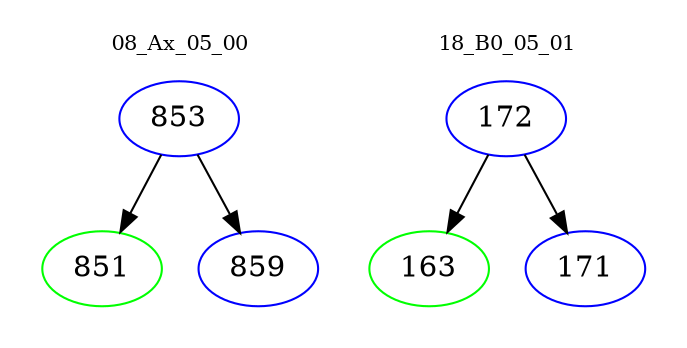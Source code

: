 digraph{
subgraph cluster_0 {
color = white
label = "08_Ax_05_00";
fontsize=10;
T0_853 [label="853", color="blue"]
T0_853 -> T0_851 [color="black"]
T0_851 [label="851", color="green"]
T0_853 -> T0_859 [color="black"]
T0_859 [label="859", color="blue"]
}
subgraph cluster_1 {
color = white
label = "18_B0_05_01";
fontsize=10;
T1_172 [label="172", color="blue"]
T1_172 -> T1_163 [color="black"]
T1_163 [label="163", color="green"]
T1_172 -> T1_171 [color="black"]
T1_171 [label="171", color="blue"]
}
}
